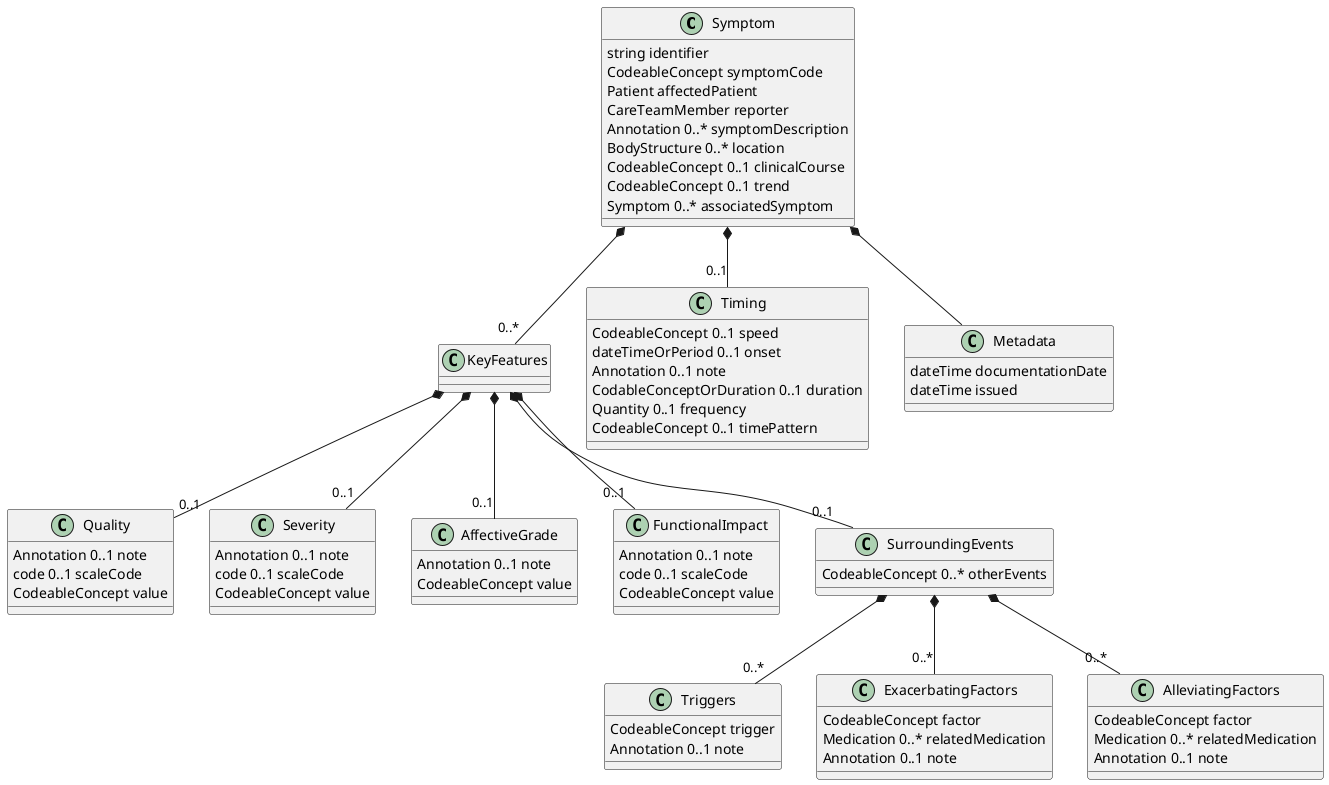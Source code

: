 @startuml
class Symptom {
  string identifier
  CodeableConcept symptomCode
  Patient affectedPatient
  CareTeamMember reporter
  Annotation 0..* symptomDescription
  BodyStructure 0..* location
  CodeableConcept 0..1 clinicalCourse
  CodeableConcept 0..1 trend
  Symptom 0..* associatedSymptom
}
Symptom *-- "0..*" KeyFeatures
class KeyFeatures {
}
KeyFeatures *-- "0..1" Quality
class Quality {
  Annotation 0..1 note
  code 0..1 scaleCode
  CodeableConcept value
}
KeyFeatures *-- "0..1" Severity
class Severity {
  Annotation 0..1 note
  code 0..1 scaleCode
  CodeableConcept value
}
KeyFeatures *-- "0..1" AffectiveGrade
class AffectiveGrade {
  Annotation 0..1 note
  CodeableConcept value
}
KeyFeatures *-- "0..1" FunctionalImpact
class FunctionalImpact {
  Annotation 0..1 note
  code 0..1 scaleCode
  CodeableConcept value
}
KeyFeatures *-- "0..1" SurroundingEvents
class SurroundingEvents {
  CodeableConcept 0..* otherEvents
}
SurroundingEvents *-- "0..*" Triggers
class Triggers {
  CodeableConcept trigger
  Annotation 0..1 note
}
SurroundingEvents *-- "0..*" ExacerbatingFactors
class ExacerbatingFactors {
  CodeableConcept factor
  Medication 0..* relatedMedication
  Annotation 0..1 note
}
SurroundingEvents *-- "0..*" AlleviatingFactors
class AlleviatingFactors {
  CodeableConcept factor
  Medication 0..* relatedMedication
  Annotation 0..1 note
}

Symptom *-- "0..1" Timing
class Timing {
  CodeableConcept 0..1 speed
  dateTimeOrPeriod 0..1 onset
  Annotation 0..1 note
  CodableConceptOrDuration 0..1 duration
  Quantity 0..1 frequency
  CodeableConcept 0..1 timePattern
}

Symptom *-- Metadata
class Metadata {
dateTime documentationDate
dateTime issued
}

@enduml
